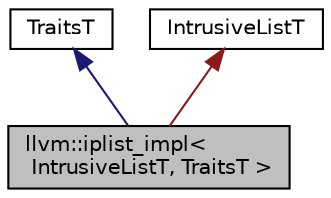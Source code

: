 digraph "llvm::iplist_impl&lt; IntrusiveListT, TraitsT &gt;"
{
 // LATEX_PDF_SIZE
  bgcolor="transparent";
  edge [fontname="Helvetica",fontsize="10",labelfontname="Helvetica",labelfontsize="10"];
  node [fontname="Helvetica",fontsize="10",shape=record];
  Node1 [label="llvm::iplist_impl\<\l IntrusiveListT, TraitsT \>",height=0.2,width=0.4,color="black", fillcolor="grey75", style="filled", fontcolor="black",tooltip="A wrapper around an intrusive list with callbacks and non-intrusive ownership."];
  Node2 -> Node1 [dir="back",color="midnightblue",fontsize="10",style="solid",fontname="Helvetica"];
  Node2 [label="TraitsT",height=0.2,width=0.4,color="black",URL="$classTraitsT.html",tooltip=" "];
  Node3 -> Node1 [dir="back",color="firebrick4",fontsize="10",style="solid",fontname="Helvetica"];
  Node3 [label="IntrusiveListT",height=0.2,width=0.4,color="black",URL="$classIntrusiveListT.html",tooltip=" "];
}
